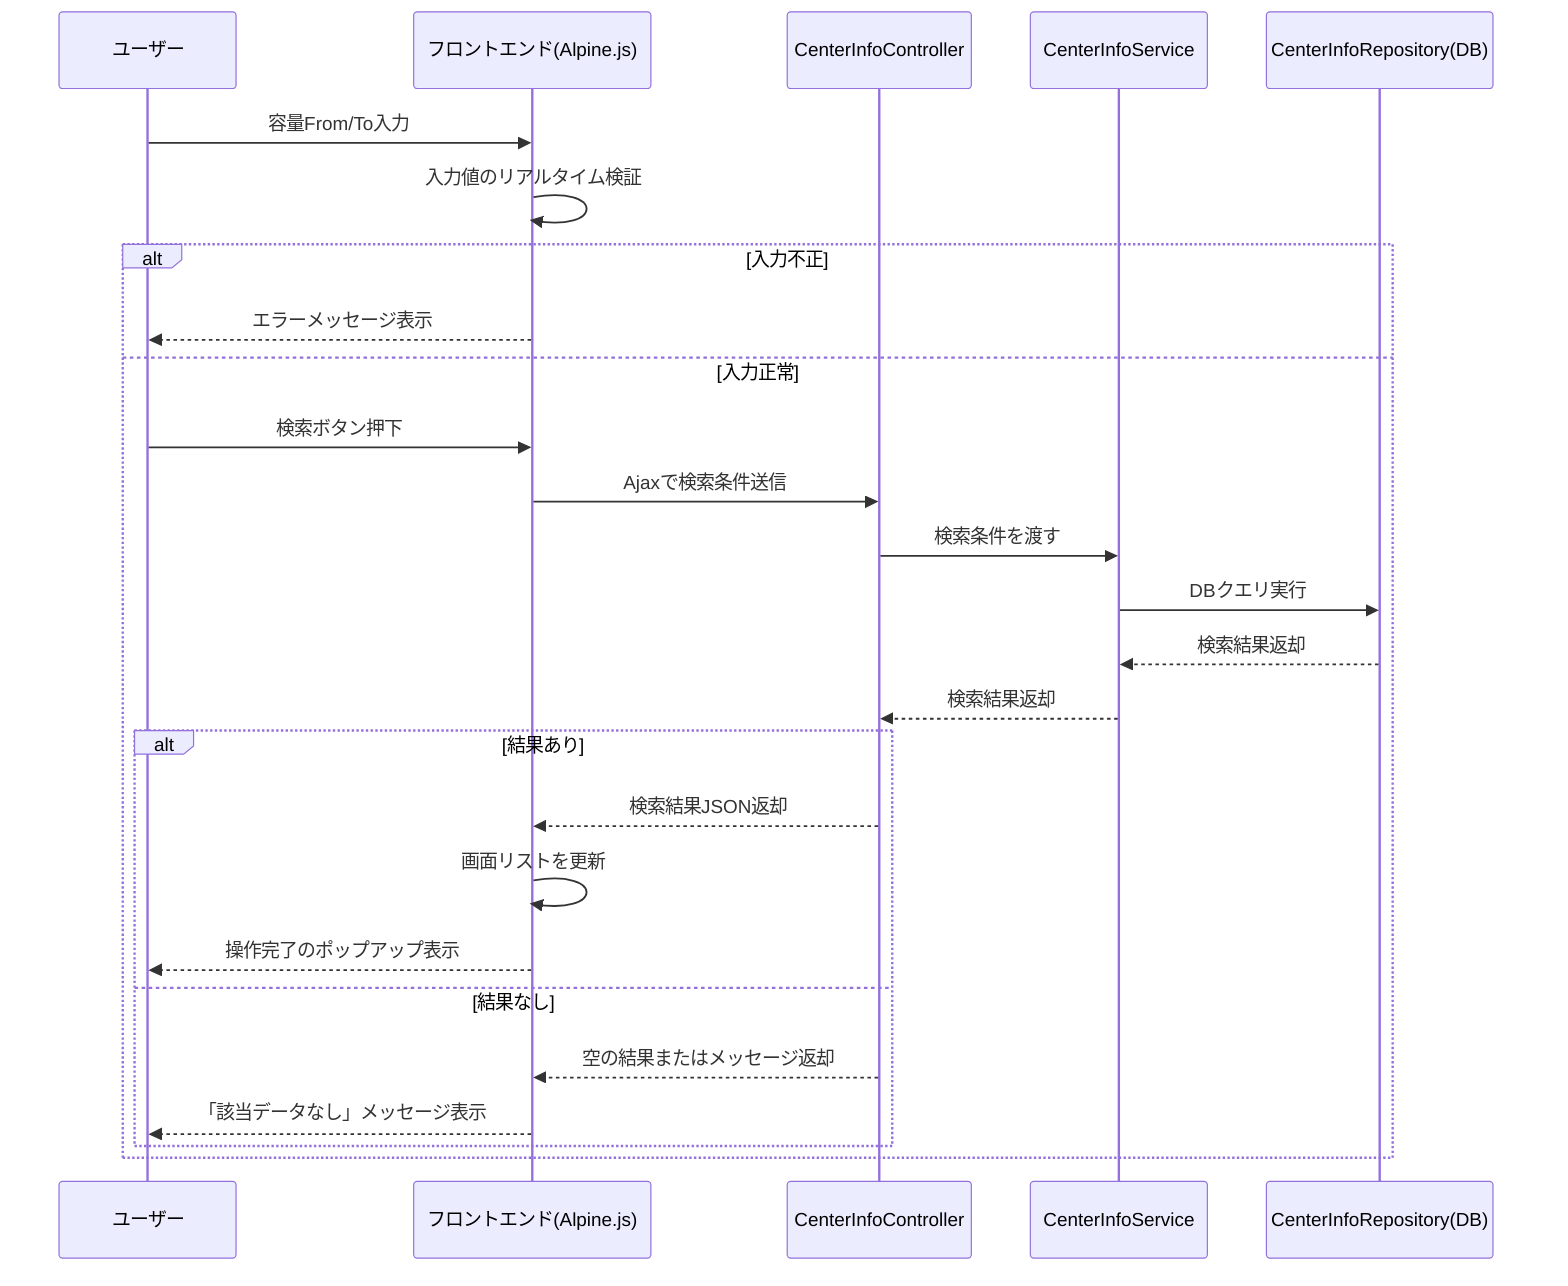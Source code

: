 sequenceDiagram
    participant User as ユーザー
    participant Frontend as フロントエンド(Alpine.js)
    participant Controller as CenterInfoController
    participant Service as CenterInfoService
    participant Repository as CenterInfoRepository(DB)

    User->>Frontend: 容量From/To入力
    Frontend->>Frontend: 入力値のリアルタイム検証
    alt 入力不正
        Frontend-->>User: エラーメッセージ表示
    else 入力正常
        User->>Frontend: 検索ボタン押下
        Frontend->>Controller: Ajaxで検索条件送信
        Controller->>Service: 検索条件を渡す
        Service->>Repository: DBクエリ実行
        Repository-->>Service: 検索結果返却
        Service-->>Controller: 検索結果返却
        alt 結果あり
            Controller-->>Frontend: 検索結果JSON返却
            Frontend->>Frontend: 画面リストを更新
            Frontend-->>User: 操作完了のポップアップ表示
        else 結果なし
            Controller-->>Frontend: 空の結果またはメッセージ返却
            Frontend-->>User: 「該当データなし」メッセージ表示
        end
    end